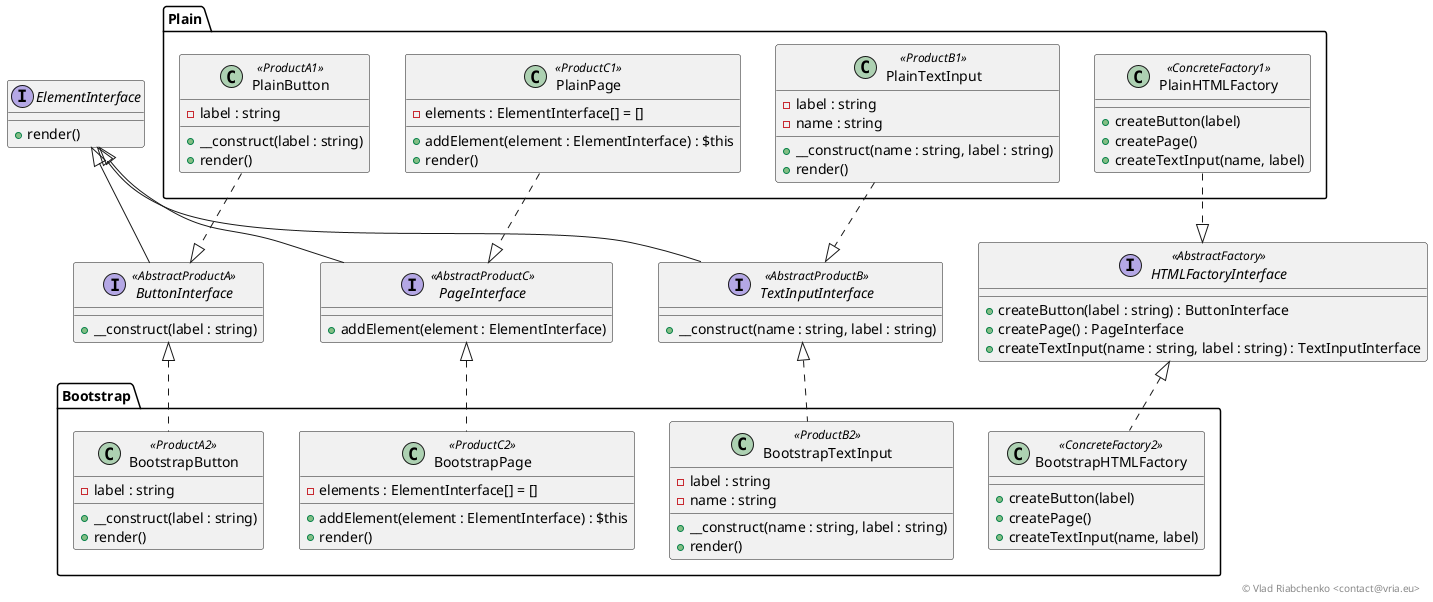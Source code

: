 @startuml

interface HTMLFactoryInterface << AbstractFactory >> {
    +createButton(label : string) : ButtonInterface
    +createPage() : PageInterface
    +createTextInput(name : string, label : string) : TextInputInterface
}

interface ElementInterface {
    +render()
}

interface ButtonInterface << AbstractProductA >> {
    +__construct(label : string)
}

interface TextInputInterface << AbstractProductB >> {
    +__construct(name : string, label : string)
}

interface PageInterface << AbstractProductC >> {
    +addElement(element : ElementInterface)
}

class Plain.PlainButton << ProductA1 >> {
    -label : string
    +__construct(label : string)
    +render()
}

class Plain.PlainTextInput << ProductB1 >> {
    -label : string
    -name : string
    +__construct(name : string, label : string)
	+render()
}

class Plain.PlainPage << ProductC1 >> {
    -elements : ElementInterface[] = []
    +addElement(element : ElementInterface) : $this
    +render()
}

class Plain.PlainHTMLFactory << ConcreteFactory1 >> {
    +createButton(label)
    +createPage()
    +createTextInput(name, label)
}

class Bootstrap.BootstrapButton << ProductA2 >> {
    -label : string
	+__construct(label : string)
    +render()
}

class Bootstrap.BootstrapTextInput << ProductB2 >> {
    -label : string
    -name : string
    +__construct(name : string, label : string)
	+render()
}

class Bootstrap.BootstrapPage << ProductC2 >> {
    -elements : ElementInterface[] = []
    +addElement(element : ElementInterface) : $this
    +render()
}

class Bootstrap.BootstrapHTMLFactory << ConcreteFactory2 >> {
    +createButton(label)
    +createPage()
    +createTextInput(name, label)
}

"Bootstrap.BootstrapHTMLFactory" .up.|> HTMLFactoryInterface
"Bootstrap.BootstrapTextInput" .up.|> TextInputInterface
"Bootstrap.BootstrapPage" .up.|> PageInterface
"Bootstrap.BootstrapButton" .up.|> ButtonInterface

"Plain.PlainHTMLFactory" .down.|> HTMLFactoryInterface
"Plain.PlainTextInput" .down.|> TextInputInterface
"Plain.PlainButton" .down.|> ButtonInterface
"Plain.PlainPage" .down.|> PageInterface

"TextInputInterface" -up-|> ElementInterface
"ButtonInterface" -up-|> ElementInterface
"PageInterface" -up-|> ElementInterface

right footer © Vlad Riabchenko <contact@vria.eu>

@enduml
